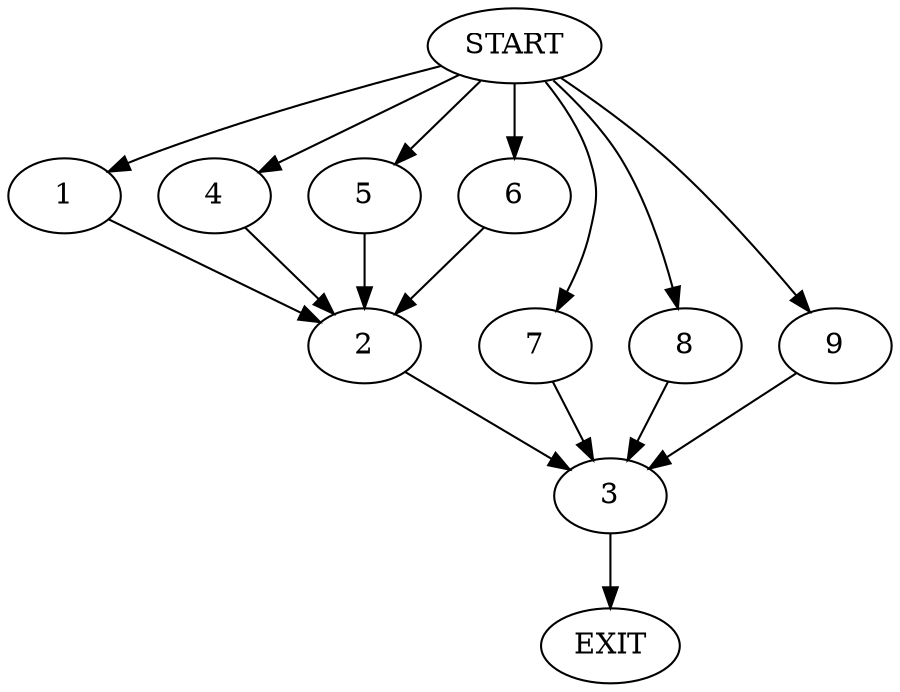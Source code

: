 digraph {
0 [label="START"]
10 [label="EXIT"]
0 -> 1
1 -> 2
2 -> 3
0 -> 4
4 -> 2
0 -> 5
5 -> 2
0 -> 6
6 -> 2
3 -> 10
0 -> 7
7 -> 3
0 -> 8
8 -> 3
0 -> 9
9 -> 3
}
